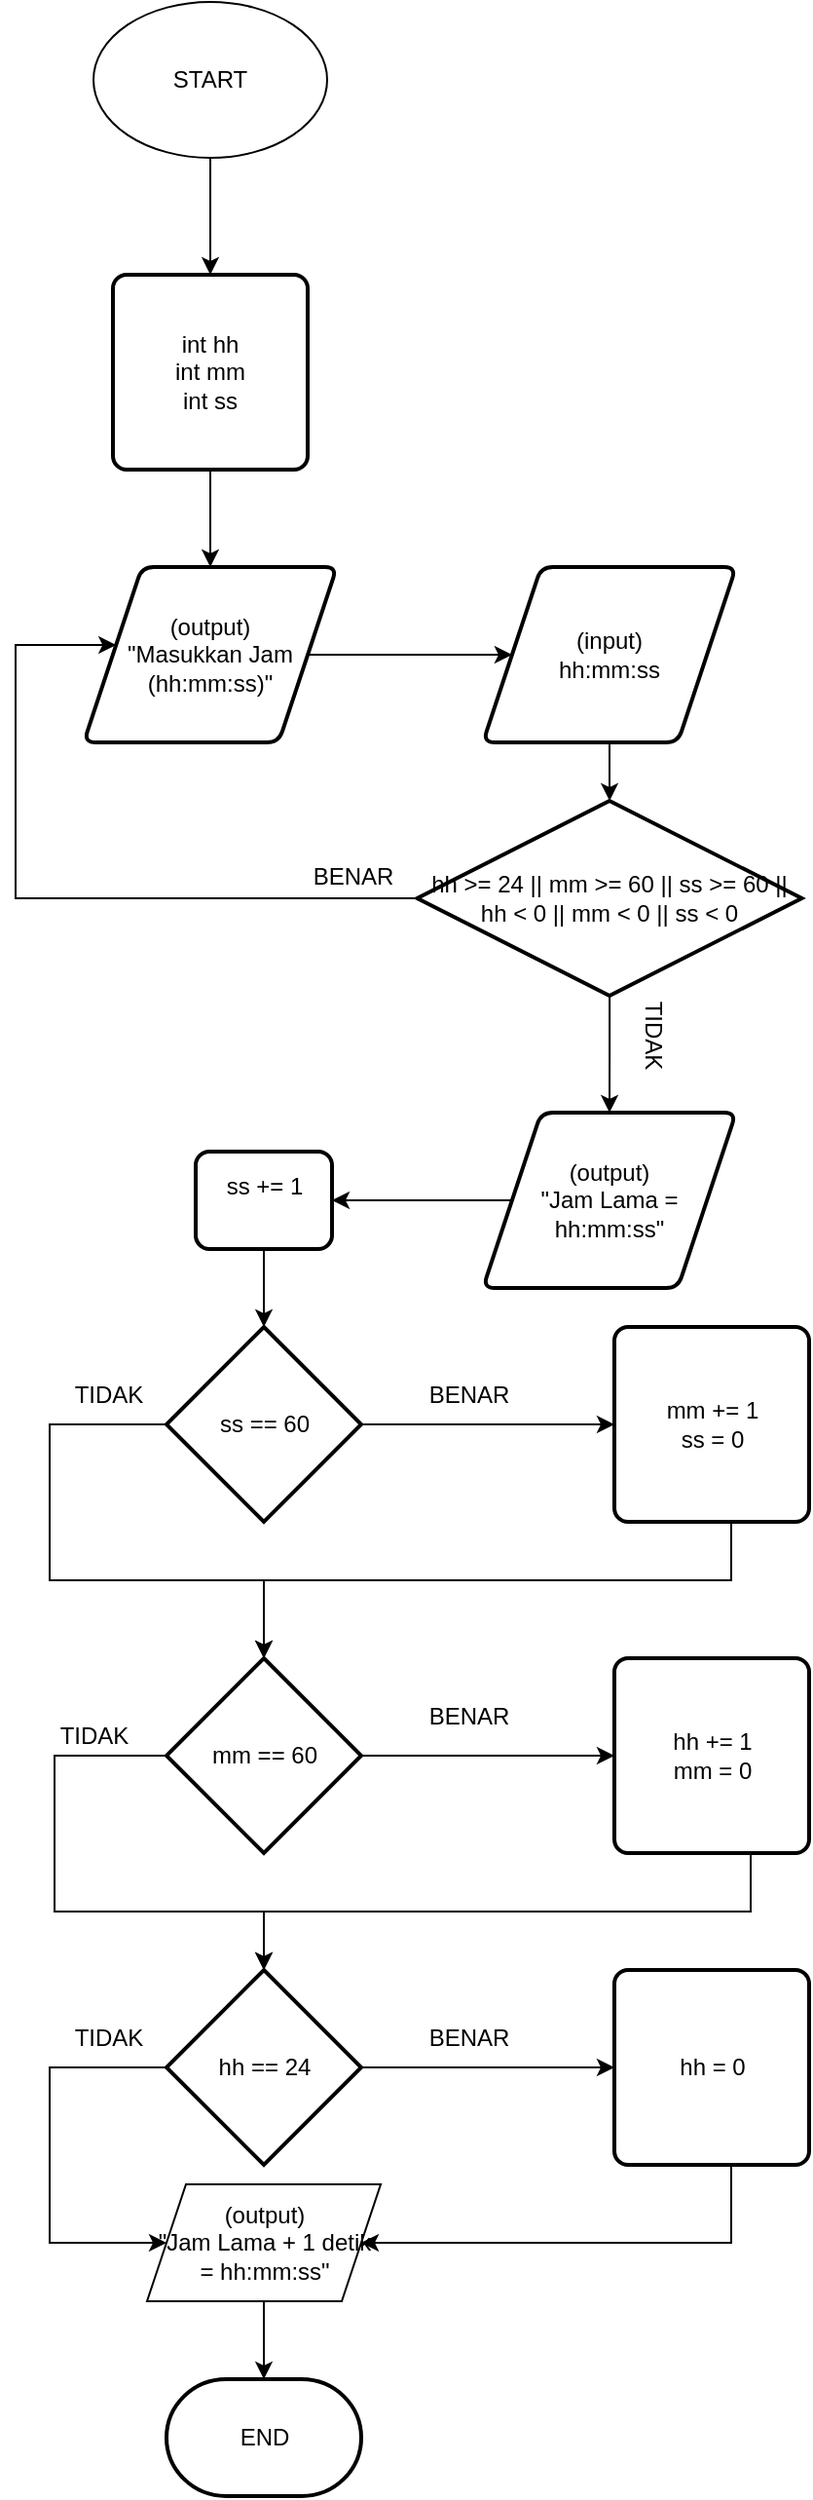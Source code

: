 <mxfile version="15.5.0" type="device"><diagram id="i33o-QVpkxQjzGgaJlUL" name="Page-1"><mxGraphModel dx="1685" dy="880" grid="1" gridSize="10" guides="1" tooltips="1" connect="1" arrows="1" fold="1" page="1" pageScale="1" pageWidth="1000" pageHeight="1169" math="0" shadow="0"><root><mxCell id="0"/><mxCell id="1" parent="0"/><mxCell id="mRFAI-HQFn_3SV0lShn4-172" style="edgeStyle=orthogonalEdgeStyle;rounded=0;orthogonalLoop=1;jettySize=auto;html=1;" edge="1" parent="1" source="mRFAI-HQFn_3SV0lShn4-173" target="mRFAI-HQFn_3SV0lShn4-175"><mxGeometry relative="1" as="geometry"/></mxCell><mxCell id="mRFAI-HQFn_3SV0lShn4-173" value="START" style="ellipse;whiteSpace=wrap;html=1;" vertex="1" parent="1"><mxGeometry x="390" y="430" width="120" height="80" as="geometry"/></mxCell><mxCell id="mRFAI-HQFn_3SV0lShn4-174" style="edgeStyle=orthogonalEdgeStyle;rounded=0;orthogonalLoop=1;jettySize=auto;html=1;" edge="1" parent="1" source="mRFAI-HQFn_3SV0lShn4-175" target="mRFAI-HQFn_3SV0lShn4-177"><mxGeometry relative="1" as="geometry"/></mxCell><mxCell id="mRFAI-HQFn_3SV0lShn4-175" value="int hh&lt;br&gt;int mm&lt;br&gt;int ss" style="rounded=1;whiteSpace=wrap;html=1;absoluteArcSize=1;arcSize=14;strokeWidth=2;" vertex="1" parent="1"><mxGeometry x="400" y="570.0" width="100" height="100" as="geometry"/></mxCell><mxCell id="mRFAI-HQFn_3SV0lShn4-176" style="edgeStyle=orthogonalEdgeStyle;rounded=0;orthogonalLoop=1;jettySize=auto;html=1;" edge="1" parent="1" source="mRFAI-HQFn_3SV0lShn4-177" target="mRFAI-HQFn_3SV0lShn4-179"><mxGeometry relative="1" as="geometry"/></mxCell><mxCell id="mRFAI-HQFn_3SV0lShn4-177" value="(output)&lt;br&gt;&quot;Masukkan Jam (hh:mm:ss)&quot;" style="shape=parallelogram;html=1;strokeWidth=2;perimeter=parallelogramPerimeter;whiteSpace=wrap;rounded=1;arcSize=12;size=0.23;" vertex="1" parent="1"><mxGeometry x="385" y="720" width="130" height="90" as="geometry"/></mxCell><mxCell id="mRFAI-HQFn_3SV0lShn4-178" value="" style="edgeStyle=orthogonalEdgeStyle;rounded=0;orthogonalLoop=1;jettySize=auto;html=1;" edge="1" parent="1" source="mRFAI-HQFn_3SV0lShn4-179" target="mRFAI-HQFn_3SV0lShn4-209"><mxGeometry relative="1" as="geometry"/></mxCell><mxCell id="mRFAI-HQFn_3SV0lShn4-179" value="(input)&lt;br&gt;hh:mm:ss" style="shape=parallelogram;html=1;strokeWidth=2;perimeter=parallelogramPerimeter;whiteSpace=wrap;rounded=1;arcSize=12;size=0.23;" vertex="1" parent="1"><mxGeometry x="590" y="720" width="130" height="90" as="geometry"/></mxCell><mxCell id="mRFAI-HQFn_3SV0lShn4-180" style="edgeStyle=orthogonalEdgeStyle;rounded=0;orthogonalLoop=1;jettySize=auto;html=1;" edge="1" parent="1" source="mRFAI-HQFn_3SV0lShn4-181" target="mRFAI-HQFn_3SV0lShn4-186"><mxGeometry relative="1" as="geometry"/></mxCell><mxCell id="mRFAI-HQFn_3SV0lShn4-181" value="ss += 1&lt;br&gt;&lt;br&gt;" style="rounded=1;whiteSpace=wrap;html=1;absoluteArcSize=1;arcSize=14;strokeWidth=2;" vertex="1" parent="1"><mxGeometry x="442.5" y="1020" width="70" height="50" as="geometry"/></mxCell><mxCell id="mRFAI-HQFn_3SV0lShn4-182" value="" style="edgeStyle=orthogonalEdgeStyle;rounded=0;orthogonalLoop=1;jettySize=auto;html=1;" edge="1" parent="1" source="mRFAI-HQFn_3SV0lShn4-183" target="mRFAI-HQFn_3SV0lShn4-181"><mxGeometry relative="1" as="geometry"/></mxCell><mxCell id="mRFAI-HQFn_3SV0lShn4-183" value="(output)&lt;br&gt;&quot;Jam Lama = hh:mm:ss&quot;" style="shape=parallelogram;html=1;strokeWidth=2;perimeter=parallelogramPerimeter;whiteSpace=wrap;rounded=1;arcSize=12;size=0.23;" vertex="1" parent="1"><mxGeometry x="590" y="1000" width="130" height="90" as="geometry"/></mxCell><mxCell id="mRFAI-HQFn_3SV0lShn4-184" style="edgeStyle=orthogonalEdgeStyle;rounded=0;orthogonalLoop=1;jettySize=auto;html=1;" edge="1" parent="1" source="mRFAI-HQFn_3SV0lShn4-186" target="mRFAI-HQFn_3SV0lShn4-188"><mxGeometry relative="1" as="geometry"/></mxCell><mxCell id="mRFAI-HQFn_3SV0lShn4-185" style="edgeStyle=orthogonalEdgeStyle;rounded=0;orthogonalLoop=1;jettySize=auto;html=1;entryX=0.5;entryY=0;entryDx=0;entryDy=0;entryPerimeter=0;" edge="1" parent="1" source="mRFAI-HQFn_3SV0lShn4-186" target="mRFAI-HQFn_3SV0lShn4-191"><mxGeometry relative="1" as="geometry"><mxPoint x="317.5" y="1300" as="targetPoint"/><Array as="points"><mxPoint x="367.5" y="1160"/><mxPoint x="367.5" y="1240"/><mxPoint x="477.5" y="1240"/></Array></mxGeometry></mxCell><mxCell id="mRFAI-HQFn_3SV0lShn4-186" value="ss == 60" style="strokeWidth=2;html=1;shape=mxgraph.flowchart.decision;whiteSpace=wrap;" vertex="1" parent="1"><mxGeometry x="427.5" y="1110" width="100" height="100" as="geometry"/></mxCell><mxCell id="mRFAI-HQFn_3SV0lShn4-187" style="edgeStyle=orthogonalEdgeStyle;rounded=0;orthogonalLoop=1;jettySize=auto;html=1;entryX=0.5;entryY=0;entryDx=0;entryDy=0;entryPerimeter=0;" edge="1" parent="1" source="mRFAI-HQFn_3SV0lShn4-188" target="mRFAI-HQFn_3SV0lShn4-191"><mxGeometry relative="1" as="geometry"><mxPoint x="477.5" y="1240" as="targetPoint"/><Array as="points"><mxPoint x="717.5" y="1240"/><mxPoint x="477.5" y="1240"/></Array></mxGeometry></mxCell><mxCell id="mRFAI-HQFn_3SV0lShn4-188" value="mm += 1&lt;br&gt;ss = 0" style="rounded=1;whiteSpace=wrap;html=1;absoluteArcSize=1;arcSize=14;strokeWidth=2;" vertex="1" parent="1"><mxGeometry x="657.5" y="1110" width="100" height="100" as="geometry"/></mxCell><mxCell id="mRFAI-HQFn_3SV0lShn4-189" style="edgeStyle=orthogonalEdgeStyle;rounded=0;orthogonalLoop=1;jettySize=auto;html=1;entryX=0;entryY=0.5;entryDx=0;entryDy=0;" edge="1" parent="1" source="mRFAI-HQFn_3SV0lShn4-191" target="mRFAI-HQFn_3SV0lShn4-204"><mxGeometry relative="1" as="geometry"/></mxCell><mxCell id="mRFAI-HQFn_3SV0lShn4-190" style="edgeStyle=orthogonalEdgeStyle;rounded=0;orthogonalLoop=1;jettySize=auto;html=1;entryX=0.5;entryY=0;entryDx=0;entryDy=0;entryPerimeter=0;" edge="1" parent="1" source="mRFAI-HQFn_3SV0lShn4-191" target="mRFAI-HQFn_3SV0lShn4-196"><mxGeometry relative="1" as="geometry"><mxPoint x="380" y="1420" as="targetPoint"/><Array as="points"><mxPoint x="370" y="1330"/><mxPoint x="370" y="1410"/><mxPoint x="478" y="1410"/></Array></mxGeometry></mxCell><mxCell id="mRFAI-HQFn_3SV0lShn4-191" value="mm == 60" style="strokeWidth=2;html=1;shape=mxgraph.flowchart.decision;whiteSpace=wrap;" vertex="1" parent="1"><mxGeometry x="427.5" y="1280" width="100" height="100" as="geometry"/></mxCell><mxCell id="mRFAI-HQFn_3SV0lShn4-192" value="BENAR" style="text;html=1;strokeColor=none;fillColor=none;align=center;verticalAlign=middle;whiteSpace=wrap;rounded=0;" vertex="1" parent="1"><mxGeometry x="562.5" y="1135" width="40" height="20" as="geometry"/></mxCell><mxCell id="mRFAI-HQFn_3SV0lShn4-193" value="TIDAK" style="text;html=1;strokeColor=none;fillColor=none;align=center;verticalAlign=middle;whiteSpace=wrap;rounded=0;" vertex="1" parent="1"><mxGeometry x="377.5" y="1135" width="40" height="20" as="geometry"/></mxCell><mxCell id="mRFAI-HQFn_3SV0lShn4-194" style="edgeStyle=orthogonalEdgeStyle;rounded=0;orthogonalLoop=1;jettySize=auto;html=1;" edge="1" parent="1" source="mRFAI-HQFn_3SV0lShn4-196" target="mRFAI-HQFn_3SV0lShn4-198"><mxGeometry relative="1" as="geometry"/></mxCell><mxCell id="mRFAI-HQFn_3SV0lShn4-195" style="edgeStyle=orthogonalEdgeStyle;rounded=0;orthogonalLoop=1;jettySize=auto;html=1;entryX=0;entryY=0.5;entryDx=0;entryDy=0;" edge="1" parent="1" source="mRFAI-HQFn_3SV0lShn4-196" target="mRFAI-HQFn_3SV0lShn4-202"><mxGeometry relative="1" as="geometry"><mxPoint x="387.5" y="1610" as="targetPoint"/><Array as="points"><mxPoint x="367.5" y="1490"/><mxPoint x="367.5" y="1580"/></Array></mxGeometry></mxCell><mxCell id="mRFAI-HQFn_3SV0lShn4-196" value="hh == 24" style="strokeWidth=2;html=1;shape=mxgraph.flowchart.decision;whiteSpace=wrap;" vertex="1" parent="1"><mxGeometry x="427.5" y="1440" width="100" height="100" as="geometry"/></mxCell><mxCell id="mRFAI-HQFn_3SV0lShn4-197" style="edgeStyle=orthogonalEdgeStyle;rounded=0;orthogonalLoop=1;jettySize=auto;html=1;entryX=1;entryY=0.5;entryDx=0;entryDy=0;" edge="1" parent="1" source="mRFAI-HQFn_3SV0lShn4-198" target="mRFAI-HQFn_3SV0lShn4-202"><mxGeometry relative="1" as="geometry"><mxPoint x="547.5" y="1610" as="targetPoint"/><Array as="points"><mxPoint x="717.5" y="1580"/></Array></mxGeometry></mxCell><mxCell id="mRFAI-HQFn_3SV0lShn4-198" value="hh = 0" style="rounded=1;whiteSpace=wrap;html=1;absoluteArcSize=1;arcSize=14;strokeWidth=2;" vertex="1" parent="1"><mxGeometry x="657.5" y="1440" width="100" height="100" as="geometry"/></mxCell><mxCell id="mRFAI-HQFn_3SV0lShn4-199" value="BENAR" style="text;html=1;strokeColor=none;fillColor=none;align=center;verticalAlign=middle;whiteSpace=wrap;rounded=0;" vertex="1" parent="1"><mxGeometry x="562.5" y="1465" width="40" height="20" as="geometry"/></mxCell><mxCell id="mRFAI-HQFn_3SV0lShn4-200" value="TIDAK" style="text;html=1;strokeColor=none;fillColor=none;align=center;verticalAlign=middle;whiteSpace=wrap;rounded=0;" vertex="1" parent="1"><mxGeometry x="377.5" y="1465" width="40" height="20" as="geometry"/></mxCell><mxCell id="mRFAI-HQFn_3SV0lShn4-201" style="edgeStyle=orthogonalEdgeStyle;rounded=0;orthogonalLoop=1;jettySize=auto;html=1;entryX=0.5;entryY=0;entryDx=0;entryDy=0;entryPerimeter=0;" edge="1" parent="1" source="mRFAI-HQFn_3SV0lShn4-202" target="mRFAI-HQFn_3SV0lShn4-206"><mxGeometry relative="1" as="geometry"/></mxCell><mxCell id="mRFAI-HQFn_3SV0lShn4-202" value="(output)&lt;br&gt;&quot;Jam Lama + 1 detik = hh:mm:ss&quot;" style="shape=parallelogram;perimeter=parallelogramPerimeter;whiteSpace=wrap;html=1;fixedSize=1;" vertex="1" parent="1"><mxGeometry x="417.5" y="1550" width="120" height="60" as="geometry"/></mxCell><mxCell id="mRFAI-HQFn_3SV0lShn4-203" style="edgeStyle=orthogonalEdgeStyle;rounded=0;orthogonalLoop=1;jettySize=auto;html=1;entryX=0.5;entryY=0;entryDx=0;entryDy=0;entryPerimeter=0;" edge="1" parent="1" source="mRFAI-HQFn_3SV0lShn4-204" target="mRFAI-HQFn_3SV0lShn4-196"><mxGeometry relative="1" as="geometry"><mxPoint x="477.5" y="1410" as="targetPoint"/><Array as="points"><mxPoint x="727.5" y="1410"/><mxPoint x="477.5" y="1410"/></Array></mxGeometry></mxCell><mxCell id="mRFAI-HQFn_3SV0lShn4-204" value="hh += 1&lt;br&gt;mm = 0" style="rounded=1;whiteSpace=wrap;html=1;absoluteArcSize=1;arcSize=14;strokeWidth=2;" vertex="1" parent="1"><mxGeometry x="657.5" y="1280" width="100" height="100" as="geometry"/></mxCell><mxCell id="mRFAI-HQFn_3SV0lShn4-205" value="BENAR" style="text;html=1;strokeColor=none;fillColor=none;align=center;verticalAlign=middle;whiteSpace=wrap;rounded=0;" vertex="1" parent="1"><mxGeometry x="562.5" y="1300" width="40" height="20" as="geometry"/></mxCell><mxCell id="mRFAI-HQFn_3SV0lShn4-206" value="END" style="strokeWidth=2;html=1;shape=mxgraph.flowchart.terminator;whiteSpace=wrap;" vertex="1" parent="1"><mxGeometry x="427.5" y="1650" width="100" height="60" as="geometry"/></mxCell><mxCell id="mRFAI-HQFn_3SV0lShn4-207" style="edgeStyle=orthogonalEdgeStyle;rounded=0;orthogonalLoop=1;jettySize=auto;html=1;" edge="1" parent="1" source="mRFAI-HQFn_3SV0lShn4-209" target="mRFAI-HQFn_3SV0lShn4-177"><mxGeometry relative="1" as="geometry"><mxPoint x="330" y="760" as="targetPoint"/><Array as="points"><mxPoint x="350" y="890"/><mxPoint x="350" y="760"/></Array></mxGeometry></mxCell><mxCell id="mRFAI-HQFn_3SV0lShn4-208" value="" style="edgeStyle=orthogonalEdgeStyle;rounded=0;orthogonalLoop=1;jettySize=auto;html=1;" edge="1" parent="1" source="mRFAI-HQFn_3SV0lShn4-209" target="mRFAI-HQFn_3SV0lShn4-183"><mxGeometry relative="1" as="geometry"/></mxCell><mxCell id="mRFAI-HQFn_3SV0lShn4-209" value="hh &amp;gt;= 24 || mm &amp;gt;= 60 || ss &amp;gt;= 60 || hh &amp;lt; 0 || mm &amp;lt; 0 || ss &amp;lt; 0" style="strokeWidth=2;html=1;shape=mxgraph.flowchart.decision;whiteSpace=wrap;" vertex="1" parent="1"><mxGeometry x="556.25" y="840" width="197.5" height="100" as="geometry"/></mxCell><mxCell id="mRFAI-HQFn_3SV0lShn4-210" value="BENAR" style="text;html=1;align=center;verticalAlign=middle;resizable=0;points=[];autosize=1;strokeColor=none;fillColor=none;" vertex="1" parent="1"><mxGeometry x="492.5" y="869" width="60" height="20" as="geometry"/></mxCell><mxCell id="mRFAI-HQFn_3SV0lShn4-211" value="TIDAK" style="text;html=1;align=center;verticalAlign=middle;resizable=0;points=[];autosize=1;strokeColor=none;fillColor=none;" vertex="1" parent="1"><mxGeometry x="365" y="1310" width="50" height="20" as="geometry"/></mxCell><mxCell id="mRFAI-HQFn_3SV0lShn4-212" value="TIDAK" style="text;html=1;strokeColor=none;fillColor=none;align=center;verticalAlign=middle;whiteSpace=wrap;rounded=0;rotation=90;" vertex="1" parent="1"><mxGeometry x="657.5" y="950" width="40" height="20" as="geometry"/></mxCell></root></mxGraphModel></diagram></mxfile>